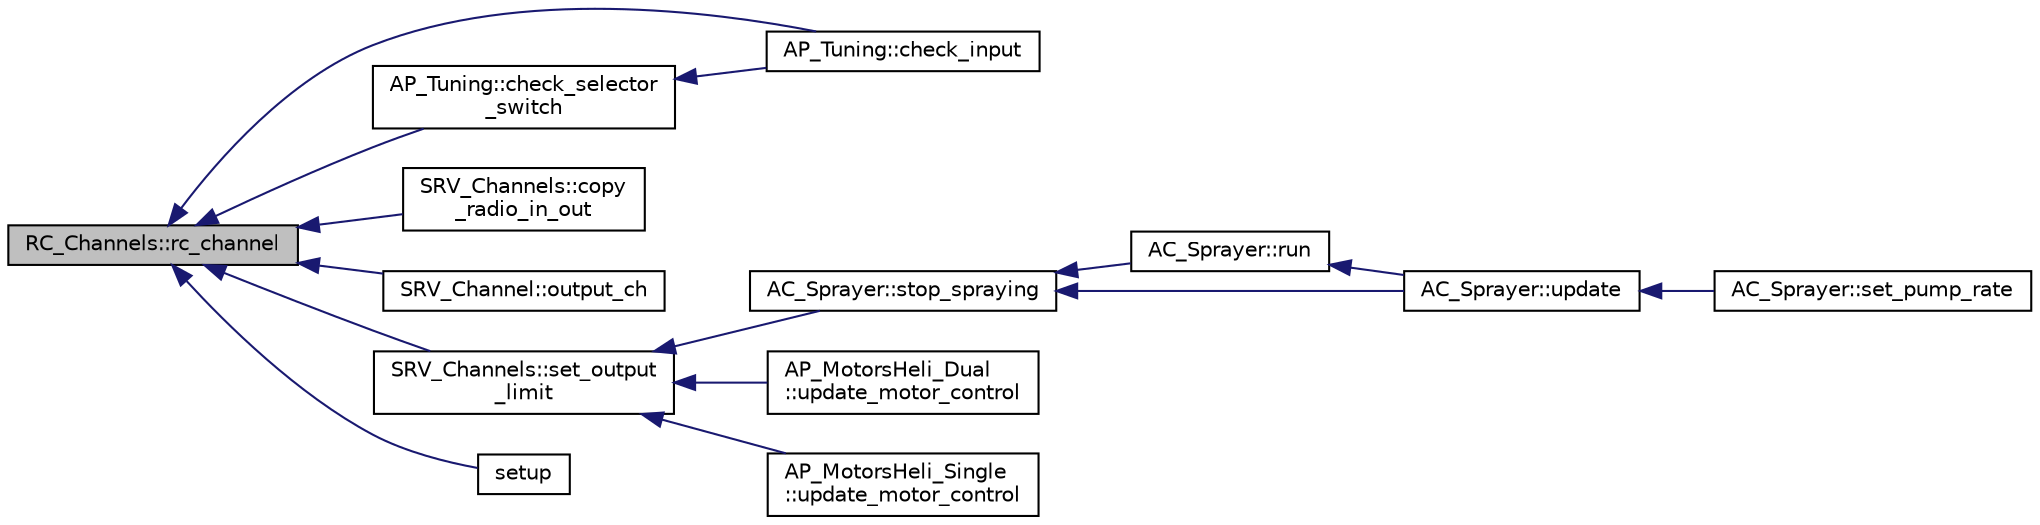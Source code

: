 digraph "RC_Channels::rc_channel"
{
 // INTERACTIVE_SVG=YES
  edge [fontname="Helvetica",fontsize="10",labelfontname="Helvetica",labelfontsize="10"];
  node [fontname="Helvetica",fontsize="10",shape=record];
  rankdir="LR";
  Node1 [label="RC_Channels::rc_channel",height=0.2,width=0.4,color="black", fillcolor="grey75", style="filled", fontcolor="black"];
  Node1 -> Node2 [dir="back",color="midnightblue",fontsize="10",style="solid",fontname="Helvetica"];
  Node2 [label="AP_Tuning::check_input",height=0.2,width=0.4,color="black", fillcolor="white", style="filled",URL="$classAP__Tuning.html#a26bf8c5e3711e547ce95654ca285fecb"];
  Node1 -> Node3 [dir="back",color="midnightblue",fontsize="10",style="solid",fontname="Helvetica"];
  Node3 [label="AP_Tuning::check_selector\l_switch",height=0.2,width=0.4,color="black", fillcolor="white", style="filled",URL="$classAP__Tuning.html#a2c322bf5acb10cb09aee89436abf4e04"];
  Node3 -> Node2 [dir="back",color="midnightblue",fontsize="10",style="solid",fontname="Helvetica"];
  Node1 -> Node4 [dir="back",color="midnightblue",fontsize="10",style="solid",fontname="Helvetica"];
  Node4 [label="SRV_Channels::copy\l_radio_in_out",height=0.2,width=0.4,color="black", fillcolor="white", style="filled",URL="$classSRV__Channels.html#a18512c3aefc057740eb9d0c8b6c534cc"];
  Node1 -> Node5 [dir="back",color="midnightblue",fontsize="10",style="solid",fontname="Helvetica"];
  Node5 [label="SRV_Channel::output_ch",height=0.2,width=0.4,color="black", fillcolor="white", style="filled",URL="$classSRV__Channel.html#ac9074968b671d4de259ecd24a27fc8cd",tooltip="map a function to a servo channel and output it "];
  Node1 -> Node6 [dir="back",color="midnightblue",fontsize="10",style="solid",fontname="Helvetica"];
  Node6 [label="SRV_Channels::set_output\l_limit",height=0.2,width=0.4,color="black", fillcolor="white", style="filled",URL="$classSRV__Channels.html#a051247375f93b5a9426c9b614695a0a0"];
  Node6 -> Node7 [dir="back",color="midnightblue",fontsize="10",style="solid",fontname="Helvetica"];
  Node7 [label="AC_Sprayer::stop_spraying",height=0.2,width=0.4,color="black", fillcolor="white", style="filled",URL="$classAC__Sprayer.html#a59d3a75e4b14db5a1b57d4d66470ad93"];
  Node7 -> Node8 [dir="back",color="midnightblue",fontsize="10",style="solid",fontname="Helvetica"];
  Node8 [label="AC_Sprayer::run",height=0.2,width=0.4,color="black", fillcolor="white", style="filled",URL="$classAC__Sprayer.html#a7a1ce1f48972331e59db1cb1edc8a40a",tooltip="run - allow or disallow spraying to occur "];
  Node8 -> Node9 [dir="back",color="midnightblue",fontsize="10",style="solid",fontname="Helvetica"];
  Node9 [label="AC_Sprayer::update",height=0.2,width=0.4,color="black", fillcolor="white", style="filled",URL="$classAC__Sprayer.html#a332a61acb7bfa9b5055a1bf4095e5573",tooltip="update - adjusts servo positions based on speed and requested quantity "];
  Node9 -> Node10 [dir="back",color="midnightblue",fontsize="10",style="solid",fontname="Helvetica"];
  Node10 [label="AC_Sprayer::set_pump_rate",height=0.2,width=0.4,color="black", fillcolor="white", style="filled",URL="$classAC__Sprayer.html#a6655f109faaab8b29fa923f7112887c0",tooltip="To-Do: add function to decode pilot input from channel 6 tuning knob. "];
  Node7 -> Node9 [dir="back",color="midnightblue",fontsize="10",style="solid",fontname="Helvetica"];
  Node6 -> Node11 [dir="back",color="midnightblue",fontsize="10",style="solid",fontname="Helvetica"];
  Node11 [label="AP_MotorsHeli_Dual\l::update_motor_control",height=0.2,width=0.4,color="black", fillcolor="white", style="filled",URL="$classAP__MotorsHeli__Dual.html#a45912c55dd1eb49676cea2096daab6a7"];
  Node6 -> Node12 [dir="back",color="midnightblue",fontsize="10",style="solid",fontname="Helvetica"];
  Node12 [label="AP_MotorsHeli_Single\l::update_motor_control",height=0.2,width=0.4,color="black", fillcolor="white", style="filled",URL="$classAP__MotorsHeli__Single.html#ac19ec15e0d8e3a3142762f6e1e1c0812"];
  Node1 -> Node13 [dir="back",color="midnightblue",fontsize="10",style="solid",fontname="Helvetica"];
  Node13 [label="setup",height=0.2,width=0.4,color="black", fillcolor="white", style="filled",URL="$examples_2RC__Channel_2RC__Channel_8cpp.html#a4fc01d736fe50cf5b977f755b675f11d"];
}
